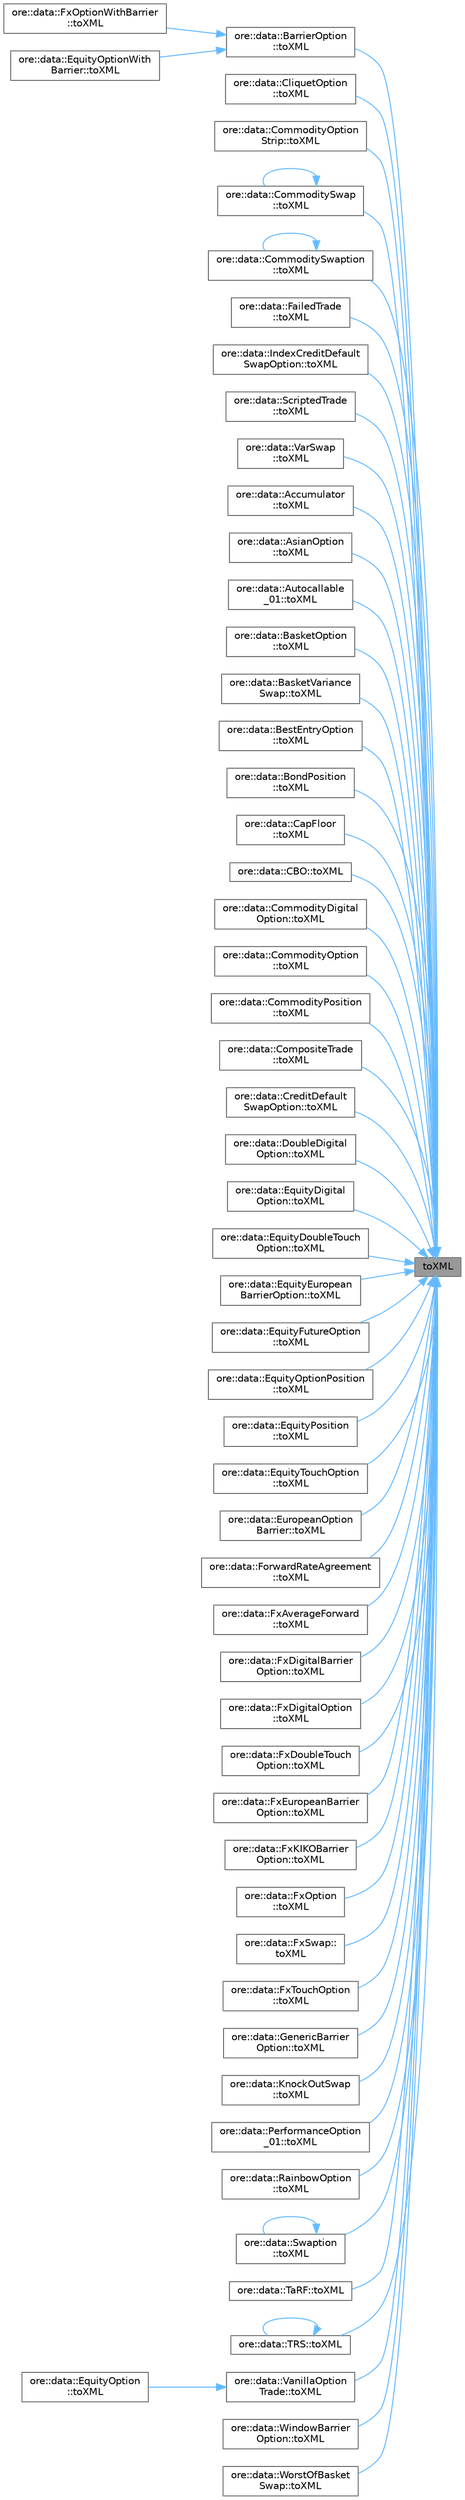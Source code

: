 digraph "toXML"
{
 // INTERACTIVE_SVG=YES
 // LATEX_PDF_SIZE
  bgcolor="transparent";
  edge [fontname=Helvetica,fontsize=10,labelfontname=Helvetica,labelfontsize=10];
  node [fontname=Helvetica,fontsize=10,shape=box,height=0.2,width=0.4];
  rankdir="RL";
  Node1 [label="toXML",height=0.2,width=0.4,color="gray40", fillcolor="grey60", style="filled", fontcolor="black",tooltip=" "];
  Node1 -> Node2 [dir="back",color="steelblue1",style="solid"];
  Node2 [label="ore::data::BarrierOption\l::toXML",height=0.2,width=0.4,color="grey40", fillcolor="white", style="filled",URL="$classore_1_1data_1_1_barrier_option.html#a5ab84b4972e623b734fc13becbf7902e",tooltip=" "];
  Node2 -> Node3 [dir="back",color="steelblue1",style="solid"];
  Node3 [label="ore::data::FxOptionWithBarrier\l::toXML",height=0.2,width=0.4,color="grey40", fillcolor="white", style="filled",URL="$classore_1_1data_1_1_fx_option_with_barrier.html#ae3c6d373eeb2618e05c621790d9e77da",tooltip=" "];
  Node2 -> Node4 [dir="back",color="steelblue1",style="solid"];
  Node4 [label="ore::data::EquityOptionWith\lBarrier::toXML",height=0.2,width=0.4,color="grey40", fillcolor="white", style="filled",URL="$classore_1_1data_1_1_equity_option_with_barrier.html#ae3c6d373eeb2618e05c621790d9e77da",tooltip=" "];
  Node1 -> Node5 [dir="back",color="steelblue1",style="solid"];
  Node5 [label="ore::data::CliquetOption\l::toXML",height=0.2,width=0.4,color="grey40", fillcolor="white", style="filled",URL="$classore_1_1data_1_1_cliquet_option.html#a5ab84b4972e623b734fc13becbf7902e",tooltip=" "];
  Node1 -> Node6 [dir="back",color="steelblue1",style="solid"];
  Node6 [label="ore::data::CommodityOption\lStrip::toXML",height=0.2,width=0.4,color="grey40", fillcolor="white", style="filled",URL="$classore_1_1data_1_1_commodity_option_strip.html#a5ab84b4972e623b734fc13becbf7902e",tooltip=" "];
  Node1 -> Node7 [dir="back",color="steelblue1",style="solid"];
  Node7 [label="ore::data::CommoditySwap\l::toXML",height=0.2,width=0.4,color="grey40", fillcolor="white", style="filled",URL="$classore_1_1data_1_1_commodity_swap.html#a5ab84b4972e623b734fc13becbf7902e",tooltip=" "];
  Node7 -> Node7 [dir="back",color="steelblue1",style="solid"];
  Node1 -> Node8 [dir="back",color="steelblue1",style="solid"];
  Node8 [label="ore::data::CommoditySwaption\l::toXML",height=0.2,width=0.4,color="grey40", fillcolor="white", style="filled",URL="$classore_1_1data_1_1_commodity_swaption.html#a5ab84b4972e623b734fc13becbf7902e",tooltip=" "];
  Node8 -> Node8 [dir="back",color="steelblue1",style="solid"];
  Node1 -> Node9 [dir="back",color="steelblue1",style="solid"];
  Node9 [label="ore::data::FailedTrade\l::toXML",height=0.2,width=0.4,color="grey40", fillcolor="white", style="filled",URL="$classore_1_1data_1_1_failed_trade.html#a5ab84b4972e623b734fc13becbf7902e",tooltip=" "];
  Node1 -> Node10 [dir="back",color="steelblue1",style="solid"];
  Node10 [label="ore::data::IndexCreditDefault\lSwapOption::toXML",height=0.2,width=0.4,color="grey40", fillcolor="white", style="filled",URL="$classore_1_1data_1_1_index_credit_default_swap_option.html#a5ab84b4972e623b734fc13becbf7902e",tooltip=" "];
  Node1 -> Node11 [dir="back",color="steelblue1",style="solid"];
  Node11 [label="ore::data::ScriptedTrade\l::toXML",height=0.2,width=0.4,color="grey40", fillcolor="white", style="filled",URL="$classore_1_1data_1_1_scripted_trade.html#a5ab84b4972e623b734fc13becbf7902e",tooltip=" "];
  Node1 -> Node12 [dir="back",color="steelblue1",style="solid"];
  Node12 [label="ore::data::VarSwap\l::toXML",height=0.2,width=0.4,color="grey40", fillcolor="white", style="filled",URL="$classore_1_1data_1_1_var_swap.html#a5ab84b4972e623b734fc13becbf7902e",tooltip=" "];
  Node1 -> Node13 [dir="back",color="steelblue1",style="solid"];
  Node13 [label="ore::data::Accumulator\l::toXML",height=0.2,width=0.4,color="grey40", fillcolor="white", style="filled",URL="$classore_1_1data_1_1_accumulator.html#a0881d80390ae17ef0094dcd8c91c4936",tooltip=" "];
  Node1 -> Node14 [dir="back",color="steelblue1",style="solid"];
  Node14 [label="ore::data::AsianOption\l::toXML",height=0.2,width=0.4,color="grey40", fillcolor="white", style="filled",URL="$classore_1_1data_1_1_asian_option.html#a0881d80390ae17ef0094dcd8c91c4936",tooltip=" "];
  Node1 -> Node15 [dir="back",color="steelblue1",style="solid"];
  Node15 [label="ore::data::Autocallable\l_01::toXML",height=0.2,width=0.4,color="grey40", fillcolor="white", style="filled",URL="$classore_1_1data_1_1_autocallable__01.html#a0881d80390ae17ef0094dcd8c91c4936",tooltip=" "];
  Node1 -> Node16 [dir="back",color="steelblue1",style="solid"];
  Node16 [label="ore::data::BasketOption\l::toXML",height=0.2,width=0.4,color="grey40", fillcolor="white", style="filled",URL="$classore_1_1data_1_1_basket_option.html#a0881d80390ae17ef0094dcd8c91c4936",tooltip=" "];
  Node1 -> Node17 [dir="back",color="steelblue1",style="solid"];
  Node17 [label="ore::data::BasketVariance\lSwap::toXML",height=0.2,width=0.4,color="grey40", fillcolor="white", style="filled",URL="$classore_1_1data_1_1_basket_variance_swap.html#a0881d80390ae17ef0094dcd8c91c4936",tooltip=" "];
  Node1 -> Node18 [dir="back",color="steelblue1",style="solid"];
  Node18 [label="ore::data::BestEntryOption\l::toXML",height=0.2,width=0.4,color="grey40", fillcolor="white", style="filled",URL="$classore_1_1data_1_1_best_entry_option.html#a0881d80390ae17ef0094dcd8c91c4936",tooltip=" "];
  Node1 -> Node19 [dir="back",color="steelblue1",style="solid"];
  Node19 [label="ore::data::BondPosition\l::toXML",height=0.2,width=0.4,color="grey40", fillcolor="white", style="filled",URL="$classore_1_1data_1_1_bond_position.html#a0881d80390ae17ef0094dcd8c91c4936",tooltip=" "];
  Node1 -> Node20 [dir="back",color="steelblue1",style="solid"];
  Node20 [label="ore::data::CapFloor\l::toXML",height=0.2,width=0.4,color="grey40", fillcolor="white", style="filled",URL="$classore_1_1data_1_1_cap_floor.html#a0881d80390ae17ef0094dcd8c91c4936",tooltip=" "];
  Node1 -> Node21 [dir="back",color="steelblue1",style="solid"];
  Node21 [label="ore::data::CBO::toXML",height=0.2,width=0.4,color="grey40", fillcolor="white", style="filled",URL="$classore_1_1data_1_1_c_b_o.html#a0881d80390ae17ef0094dcd8c91c4936",tooltip=" "];
  Node1 -> Node22 [dir="back",color="steelblue1",style="solid"];
  Node22 [label="ore::data::CommodityDigital\lOption::toXML",height=0.2,width=0.4,color="grey40", fillcolor="white", style="filled",URL="$classore_1_1data_1_1_commodity_digital_option.html#a0881d80390ae17ef0094dcd8c91c4936",tooltip=" "];
  Node1 -> Node23 [dir="back",color="steelblue1",style="solid"];
  Node23 [label="ore::data::CommodityOption\l::toXML",height=0.2,width=0.4,color="grey40", fillcolor="white", style="filled",URL="$classore_1_1data_1_1_commodity_option.html#a0881d80390ae17ef0094dcd8c91c4936",tooltip=" "];
  Node1 -> Node24 [dir="back",color="steelblue1",style="solid"];
  Node24 [label="ore::data::CommodityPosition\l::toXML",height=0.2,width=0.4,color="grey40", fillcolor="white", style="filled",URL="$classore_1_1data_1_1_commodity_position.html#a0881d80390ae17ef0094dcd8c91c4936",tooltip=" "];
  Node1 -> Node25 [dir="back",color="steelblue1",style="solid"];
  Node25 [label="ore::data::CompositeTrade\l::toXML",height=0.2,width=0.4,color="grey40", fillcolor="white", style="filled",URL="$classore_1_1data_1_1_composite_trade.html#a0881d80390ae17ef0094dcd8c91c4936",tooltip=" "];
  Node1 -> Node26 [dir="back",color="steelblue1",style="solid"];
  Node26 [label="ore::data::CreditDefault\lSwapOption::toXML",height=0.2,width=0.4,color="grey40", fillcolor="white", style="filled",URL="$classore_1_1data_1_1_credit_default_swap_option.html#a0881d80390ae17ef0094dcd8c91c4936",tooltip=" "];
  Node1 -> Node27 [dir="back",color="steelblue1",style="solid"];
  Node27 [label="ore::data::DoubleDigital\lOption::toXML",height=0.2,width=0.4,color="grey40", fillcolor="white", style="filled",URL="$classore_1_1data_1_1_double_digital_option.html#a0881d80390ae17ef0094dcd8c91c4936",tooltip=" "];
  Node1 -> Node28 [dir="back",color="steelblue1",style="solid"];
  Node28 [label="ore::data::EquityDigital\lOption::toXML",height=0.2,width=0.4,color="grey40", fillcolor="white", style="filled",URL="$classore_1_1data_1_1_equity_digital_option.html#a0881d80390ae17ef0094dcd8c91c4936",tooltip=" "];
  Node1 -> Node29 [dir="back",color="steelblue1",style="solid"];
  Node29 [label="ore::data::EquityDoubleTouch\lOption::toXML",height=0.2,width=0.4,color="grey40", fillcolor="white", style="filled",URL="$classore_1_1data_1_1_equity_double_touch_option.html#a0881d80390ae17ef0094dcd8c91c4936",tooltip=" "];
  Node1 -> Node30 [dir="back",color="steelblue1",style="solid"];
  Node30 [label="ore::data::EquityEuropean\lBarrierOption::toXML",height=0.2,width=0.4,color="grey40", fillcolor="white", style="filled",URL="$classore_1_1data_1_1_equity_european_barrier_option.html#a0881d80390ae17ef0094dcd8c91c4936",tooltip=" "];
  Node1 -> Node31 [dir="back",color="steelblue1",style="solid"];
  Node31 [label="ore::data::EquityFutureOption\l::toXML",height=0.2,width=0.4,color="grey40", fillcolor="white", style="filled",URL="$classore_1_1data_1_1_equity_future_option.html#a0881d80390ae17ef0094dcd8c91c4936",tooltip=" "];
  Node1 -> Node32 [dir="back",color="steelblue1",style="solid"];
  Node32 [label="ore::data::EquityOptionPosition\l::toXML",height=0.2,width=0.4,color="grey40", fillcolor="white", style="filled",URL="$classore_1_1data_1_1_equity_option_position.html#a0881d80390ae17ef0094dcd8c91c4936",tooltip=" "];
  Node1 -> Node33 [dir="back",color="steelblue1",style="solid"];
  Node33 [label="ore::data::EquityPosition\l::toXML",height=0.2,width=0.4,color="grey40", fillcolor="white", style="filled",URL="$classore_1_1data_1_1_equity_position.html#a0881d80390ae17ef0094dcd8c91c4936",tooltip=" "];
  Node1 -> Node34 [dir="back",color="steelblue1",style="solid"];
  Node34 [label="ore::data::EquityTouchOption\l::toXML",height=0.2,width=0.4,color="grey40", fillcolor="white", style="filled",URL="$classore_1_1data_1_1_equity_touch_option.html#a0881d80390ae17ef0094dcd8c91c4936",tooltip=" "];
  Node1 -> Node35 [dir="back",color="steelblue1",style="solid"];
  Node35 [label="ore::data::EuropeanOption\lBarrier::toXML",height=0.2,width=0.4,color="grey40", fillcolor="white", style="filled",URL="$classore_1_1data_1_1_european_option_barrier.html#a0881d80390ae17ef0094dcd8c91c4936",tooltip=" "];
  Node1 -> Node36 [dir="back",color="steelblue1",style="solid"];
  Node36 [label="ore::data::ForwardRateAgreement\l::toXML",height=0.2,width=0.4,color="grey40", fillcolor="white", style="filled",URL="$classore_1_1data_1_1_forward_rate_agreement.html#a0881d80390ae17ef0094dcd8c91c4936",tooltip=" "];
  Node1 -> Node37 [dir="back",color="steelblue1",style="solid"];
  Node37 [label="ore::data::FxAverageForward\l::toXML",height=0.2,width=0.4,color="grey40", fillcolor="white", style="filled",URL="$classore_1_1data_1_1_fx_average_forward.html#a0881d80390ae17ef0094dcd8c91c4936",tooltip=" "];
  Node1 -> Node38 [dir="back",color="steelblue1",style="solid"];
  Node38 [label="ore::data::FxDigitalBarrier\lOption::toXML",height=0.2,width=0.4,color="grey40", fillcolor="white", style="filled",URL="$classore_1_1data_1_1_fx_digital_barrier_option.html#a0881d80390ae17ef0094dcd8c91c4936",tooltip=" "];
  Node1 -> Node39 [dir="back",color="steelblue1",style="solid"];
  Node39 [label="ore::data::FxDigitalOption\l::toXML",height=0.2,width=0.4,color="grey40", fillcolor="white", style="filled",URL="$classore_1_1data_1_1_fx_digital_option.html#a0881d80390ae17ef0094dcd8c91c4936",tooltip=" "];
  Node1 -> Node40 [dir="back",color="steelblue1",style="solid"];
  Node40 [label="ore::data::FxDoubleTouch\lOption::toXML",height=0.2,width=0.4,color="grey40", fillcolor="white", style="filled",URL="$classore_1_1data_1_1_fx_double_touch_option.html#a0881d80390ae17ef0094dcd8c91c4936",tooltip=" "];
  Node1 -> Node41 [dir="back",color="steelblue1",style="solid"];
  Node41 [label="ore::data::FxEuropeanBarrier\lOption::toXML",height=0.2,width=0.4,color="grey40", fillcolor="white", style="filled",URL="$classore_1_1data_1_1_fx_european_barrier_option.html#a0881d80390ae17ef0094dcd8c91c4936",tooltip=" "];
  Node1 -> Node42 [dir="back",color="steelblue1",style="solid"];
  Node42 [label="ore::data::FxKIKOBarrier\lOption::toXML",height=0.2,width=0.4,color="grey40", fillcolor="white", style="filled",URL="$classore_1_1data_1_1_fx_k_i_k_o_barrier_option.html#a0881d80390ae17ef0094dcd8c91c4936",tooltip=" "];
  Node1 -> Node43 [dir="back",color="steelblue1",style="solid"];
  Node43 [label="ore::data::FxOption\l::toXML",height=0.2,width=0.4,color="grey40", fillcolor="white", style="filled",URL="$classore_1_1data_1_1_fx_option.html#a0881d80390ae17ef0094dcd8c91c4936",tooltip=" "];
  Node1 -> Node44 [dir="back",color="steelblue1",style="solid"];
  Node44 [label="ore::data::FxSwap::\ltoXML",height=0.2,width=0.4,color="grey40", fillcolor="white", style="filled",URL="$classore_1_1data_1_1_fx_swap.html#a0881d80390ae17ef0094dcd8c91c4936",tooltip=" "];
  Node1 -> Node45 [dir="back",color="steelblue1",style="solid"];
  Node45 [label="ore::data::FxTouchOption\l::toXML",height=0.2,width=0.4,color="grey40", fillcolor="white", style="filled",URL="$classore_1_1data_1_1_fx_touch_option.html#a0881d80390ae17ef0094dcd8c91c4936",tooltip=" "];
  Node1 -> Node46 [dir="back",color="steelblue1",style="solid"];
  Node46 [label="ore::data::GenericBarrier\lOption::toXML",height=0.2,width=0.4,color="grey40", fillcolor="white", style="filled",URL="$classore_1_1data_1_1_generic_barrier_option.html#a0881d80390ae17ef0094dcd8c91c4936",tooltip=" "];
  Node1 -> Node47 [dir="back",color="steelblue1",style="solid"];
  Node47 [label="ore::data::KnockOutSwap\l::toXML",height=0.2,width=0.4,color="grey40", fillcolor="white", style="filled",URL="$classore_1_1data_1_1_knock_out_swap.html#a0881d80390ae17ef0094dcd8c91c4936",tooltip=" "];
  Node1 -> Node48 [dir="back",color="steelblue1",style="solid"];
  Node48 [label="ore::data::PerformanceOption\l_01::toXML",height=0.2,width=0.4,color="grey40", fillcolor="white", style="filled",URL="$classore_1_1data_1_1_performance_option__01.html#a0881d80390ae17ef0094dcd8c91c4936",tooltip=" "];
  Node1 -> Node49 [dir="back",color="steelblue1",style="solid"];
  Node49 [label="ore::data::RainbowOption\l::toXML",height=0.2,width=0.4,color="grey40", fillcolor="white", style="filled",URL="$classore_1_1data_1_1_rainbow_option.html#a0881d80390ae17ef0094dcd8c91c4936",tooltip=" "];
  Node1 -> Node50 [dir="back",color="steelblue1",style="solid"];
  Node50 [label="ore::data::Swaption\l::toXML",height=0.2,width=0.4,color="grey40", fillcolor="white", style="filled",URL="$classore_1_1data_1_1_swaption.html#a0881d80390ae17ef0094dcd8c91c4936",tooltip=" "];
  Node50 -> Node50 [dir="back",color="steelblue1",style="solid"];
  Node1 -> Node51 [dir="back",color="steelblue1",style="solid"];
  Node51 [label="ore::data::TaRF::toXML",height=0.2,width=0.4,color="grey40", fillcolor="white", style="filled",URL="$classore_1_1data_1_1_ta_r_f.html#a0881d80390ae17ef0094dcd8c91c4936",tooltip=" "];
  Node1 -> Node52 [dir="back",color="steelblue1",style="solid"];
  Node52 [label="ore::data::TRS::toXML",height=0.2,width=0.4,color="grey40", fillcolor="white", style="filled",URL="$classore_1_1data_1_1_t_r_s.html#a0881d80390ae17ef0094dcd8c91c4936",tooltip=" "];
  Node52 -> Node52 [dir="back",color="steelblue1",style="solid"];
  Node1 -> Node53 [dir="back",color="steelblue1",style="solid"];
  Node53 [label="ore::data::VanillaOption\lTrade::toXML",height=0.2,width=0.4,color="grey40", fillcolor="white", style="filled",URL="$classore_1_1data_1_1_vanilla_option_trade.html#a0881d80390ae17ef0094dcd8c91c4936",tooltip=" "];
  Node53 -> Node54 [dir="back",color="steelblue1",style="solid"];
  Node54 [label="ore::data::EquityOption\l::toXML",height=0.2,width=0.4,color="grey40", fillcolor="white", style="filled",URL="$classore_1_1data_1_1_equity_option.html#a0881d80390ae17ef0094dcd8c91c4936",tooltip=" "];
  Node1 -> Node55 [dir="back",color="steelblue1",style="solid"];
  Node55 [label="ore::data::WindowBarrier\lOption::toXML",height=0.2,width=0.4,color="grey40", fillcolor="white", style="filled",URL="$classore_1_1data_1_1_window_barrier_option.html#a0881d80390ae17ef0094dcd8c91c4936",tooltip=" "];
  Node1 -> Node56 [dir="back",color="steelblue1",style="solid"];
  Node56 [label="ore::data::WorstOfBasket\lSwap::toXML",height=0.2,width=0.4,color="grey40", fillcolor="white", style="filled",URL="$classore_1_1data_1_1_worst_of_basket_swap.html#a0881d80390ae17ef0094dcd8c91c4936",tooltip=" "];
}

